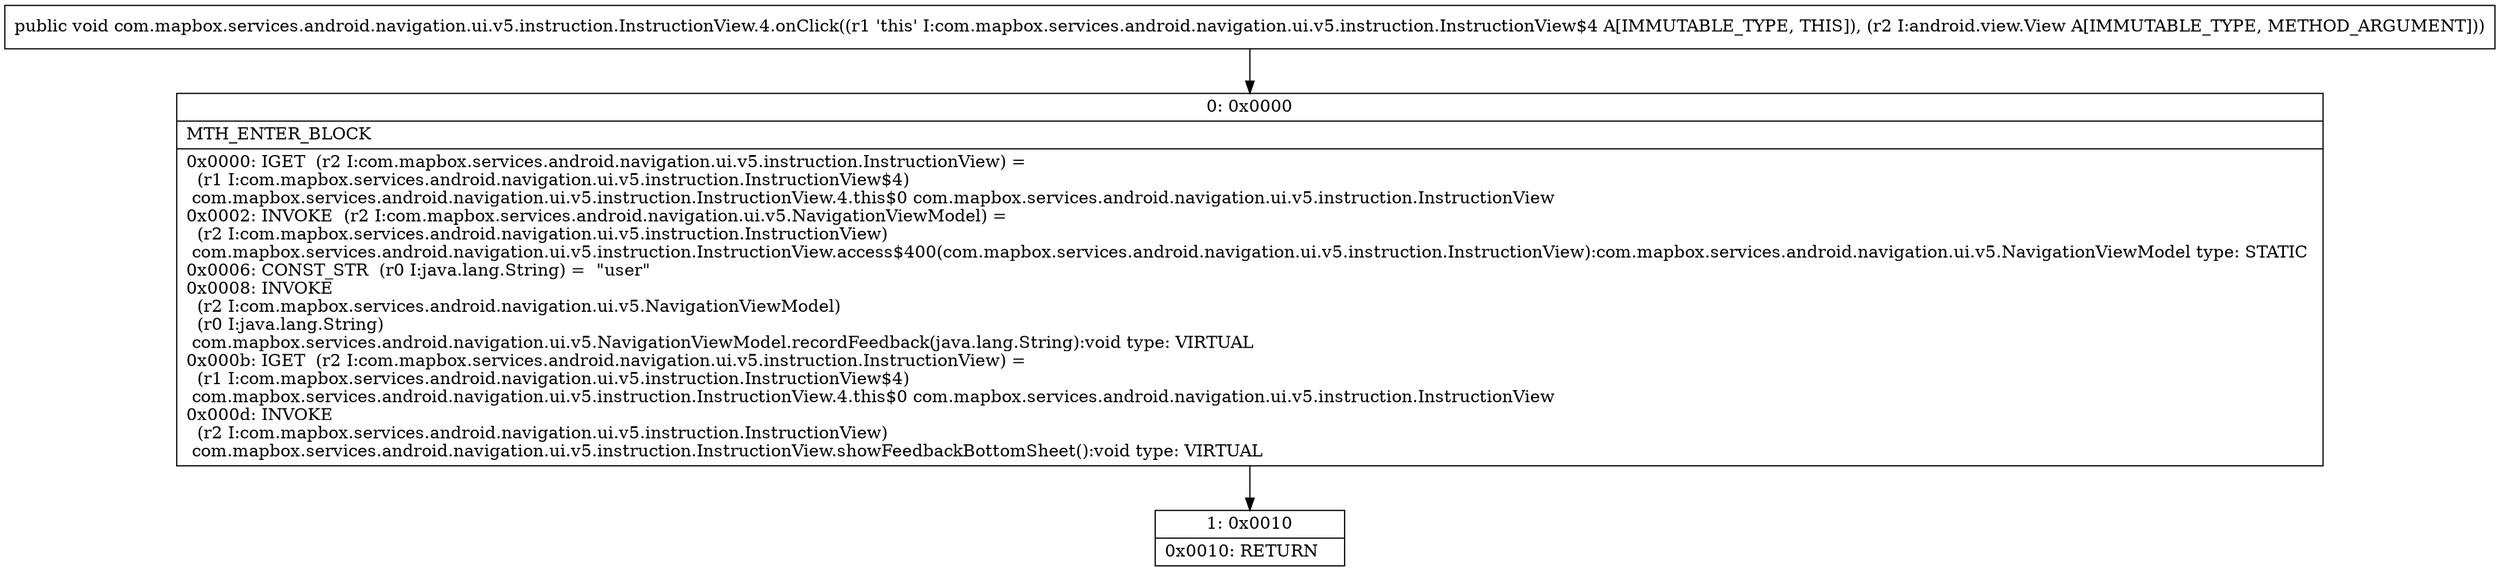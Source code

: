 digraph "CFG forcom.mapbox.services.android.navigation.ui.v5.instruction.InstructionView.4.onClick(Landroid\/view\/View;)V" {
Node_0 [shape=record,label="{0\:\ 0x0000|MTH_ENTER_BLOCK\l|0x0000: IGET  (r2 I:com.mapbox.services.android.navigation.ui.v5.instruction.InstructionView) = \l  (r1 I:com.mapbox.services.android.navigation.ui.v5.instruction.InstructionView$4)\l com.mapbox.services.android.navigation.ui.v5.instruction.InstructionView.4.this$0 com.mapbox.services.android.navigation.ui.v5.instruction.InstructionView \l0x0002: INVOKE  (r2 I:com.mapbox.services.android.navigation.ui.v5.NavigationViewModel) = \l  (r2 I:com.mapbox.services.android.navigation.ui.v5.instruction.InstructionView)\l com.mapbox.services.android.navigation.ui.v5.instruction.InstructionView.access$400(com.mapbox.services.android.navigation.ui.v5.instruction.InstructionView):com.mapbox.services.android.navigation.ui.v5.NavigationViewModel type: STATIC \l0x0006: CONST_STR  (r0 I:java.lang.String) =  \"user\" \l0x0008: INVOKE  \l  (r2 I:com.mapbox.services.android.navigation.ui.v5.NavigationViewModel)\l  (r0 I:java.lang.String)\l com.mapbox.services.android.navigation.ui.v5.NavigationViewModel.recordFeedback(java.lang.String):void type: VIRTUAL \l0x000b: IGET  (r2 I:com.mapbox.services.android.navigation.ui.v5.instruction.InstructionView) = \l  (r1 I:com.mapbox.services.android.navigation.ui.v5.instruction.InstructionView$4)\l com.mapbox.services.android.navigation.ui.v5.instruction.InstructionView.4.this$0 com.mapbox.services.android.navigation.ui.v5.instruction.InstructionView \l0x000d: INVOKE  \l  (r2 I:com.mapbox.services.android.navigation.ui.v5.instruction.InstructionView)\l com.mapbox.services.android.navigation.ui.v5.instruction.InstructionView.showFeedbackBottomSheet():void type: VIRTUAL \l}"];
Node_1 [shape=record,label="{1\:\ 0x0010|0x0010: RETURN   \l}"];
MethodNode[shape=record,label="{public void com.mapbox.services.android.navigation.ui.v5.instruction.InstructionView.4.onClick((r1 'this' I:com.mapbox.services.android.navigation.ui.v5.instruction.InstructionView$4 A[IMMUTABLE_TYPE, THIS]), (r2 I:android.view.View A[IMMUTABLE_TYPE, METHOD_ARGUMENT])) }"];
MethodNode -> Node_0;
Node_0 -> Node_1;
}


